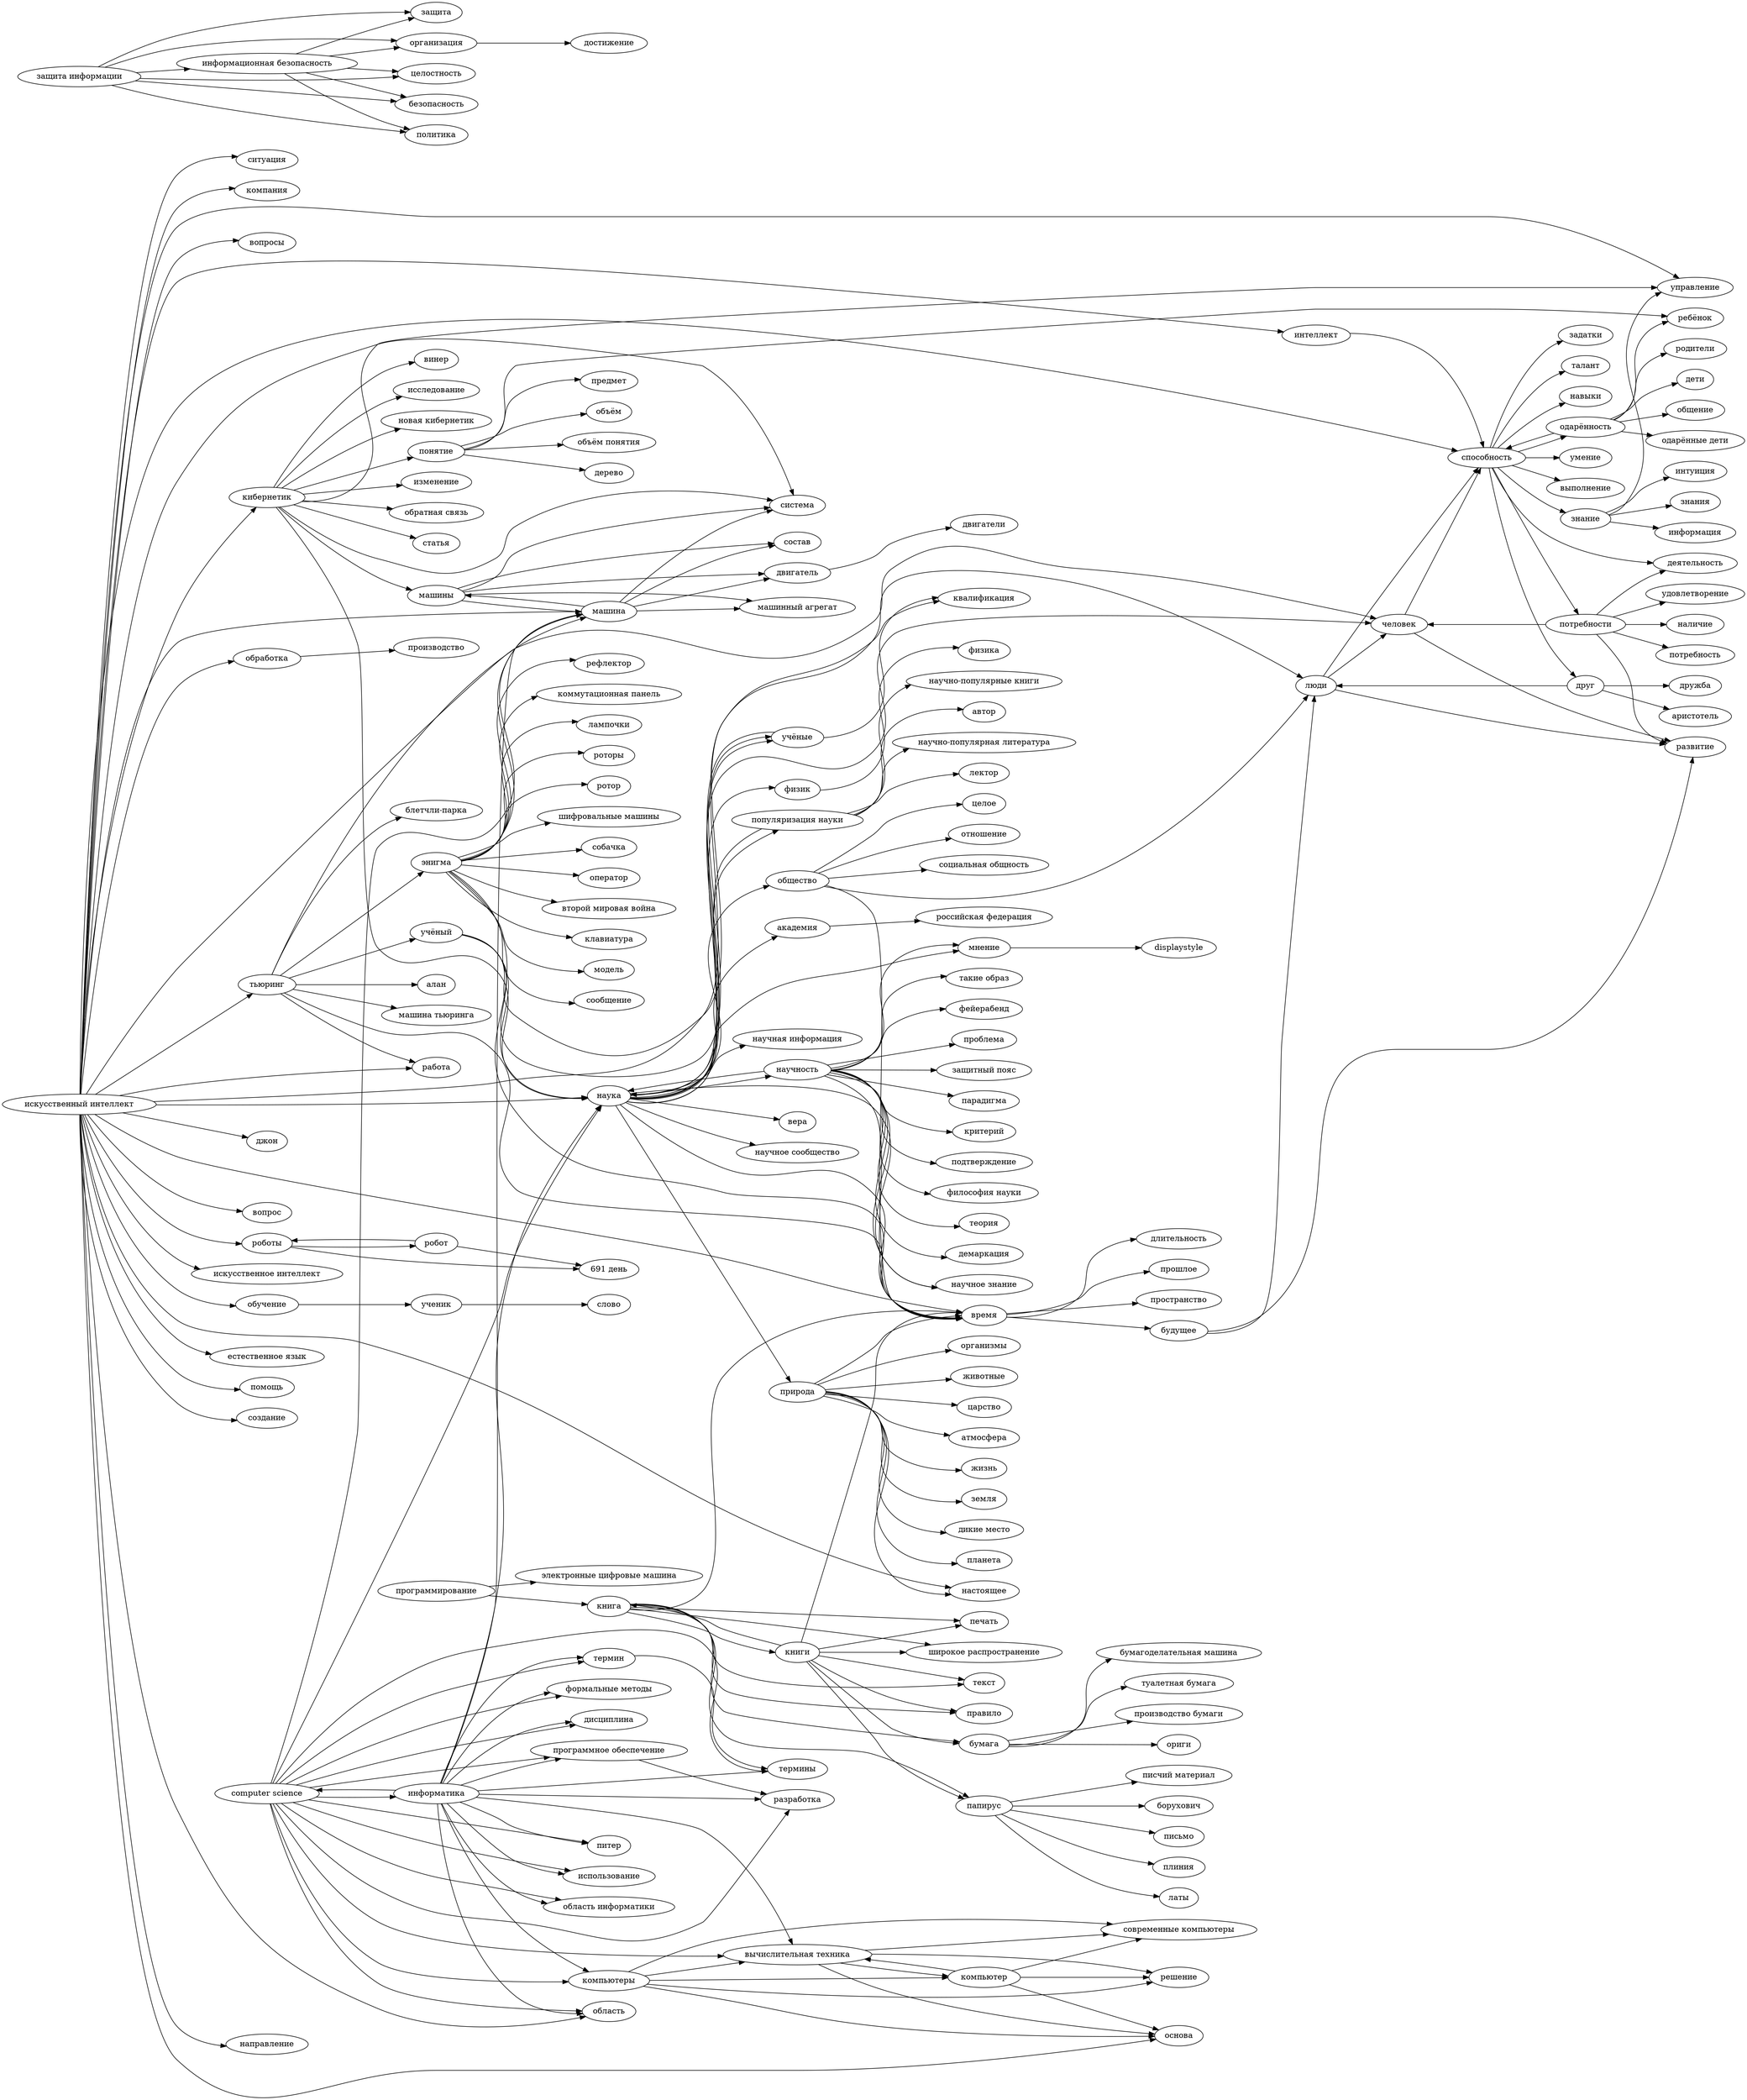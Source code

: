 digraph g {
	rankdir=LR;
	"кибернетик" -> "управление"
	"computer science" -> "термины"
	"люди" -> "развитие"
	"общество" -> "социальная общность"
	"машина" -> "машинный агрегат"
	"бумага" -> "ориги"
	"время" -> "пространство"
	"время" -> "длительность"
	"человек" -> "развитие"
	"защита информации" -> "защита"
	"машина" -> "машины"
	"искусственный интеллект" -> "основа"
	"вычислительная техника" -> "современные компьютеры"
	"научность" -> "подтверждение"
	"способность" -> "потребности"
	"популяризация науки" -> "наука"
	"академия" -> "российская федерация"
	"наука" -> "мнение"
	"научность" -> "философия науки"
	"наука" -> "общество"
	"защита информации" -> "организация"
	"книга" -> "печать"
	"время" -> "прошлое"
	"знание" -> "интуиция"
	"обработка" -> "производство"
	"будущее" -> "люди"
	"кибернетик" -> "машины"
	"computer science" -> "использование"
	"книги" -> "широкое распространение"
	"наука" -> "научность"
	"тьюринг" -> "машина"
	"программирование" -> "электронные цифровые машина"
	"computer science" -> "разработка"
	"искусственный интеллект" -> "джон"
	"машина" -> "состав"
	"роботы" -> "691 день"
	"искусственный интеллект" -> "вопрос"
	"понятие" -> "объём"
	"тьюринг" -> "алан"
	"computer science" -> "термин"
	"искусственный интеллект" -> "область"
	"книга" -> "текст"
	"популяризация науки" -> "лектор"
	"будущее" -> "развитие"
	"компьютер" -> "современные компьютеры"
	"друг" -> "аристотель"
	"папирус" -> "писчий материал"
	"книга" -> "время"
	"друг" -> "люди"
	"двигатель" -> "двигатели"
	"научность" -> "теория"
	"искусственный интеллект" -> "время"
	"computer science" -> "область"
	"искусственный интеллект" -> "искусственное интеллект"
	"одарённость" -> "одарённые дети"
	"книги" -> "печать"
	"искусственный интеллект" -> "работа"
	"информатика" -> "область"
	"мнение" -> "displaystyle"
	"понятие" -> "объём понятия"
	"кибернетик" -> "изменение"
	"информационная безопасность" -> "защита"
	"машина" -> "система"
	"природа" -> "атмосфера"
	"искусственный интеллект" -> "машина"
	"вычислительная техника" -> "компьютер"
	"информатика" -> "наука"
	"информатика" -> "computer science"
	"знание" -> "знания"
	"компьютеры" -> "вычислительная техника"
	"потребности" -> "удовлетворение"
	"наука" -> "популяризация науки"
	"потребности" -> "наличие"
	"энигма" -> "ротор"
	"энигма" -> "шифровальные машины"
	"наука" -> "время"
	"искусственный интеллект" -> "люди"
	"искусственный интеллект" -> "обработка"
	"способность" -> "задатки"
	"программирование" -> "книга"
	"бумага" -> "бумагоделательная машина"
	"вычислительная техника" -> "решение"
	"энигма" -> "собачка"
	"природа" -> "время"
	"тьюринг" -> "учёный"
	"папирус" -> "борухович"
	"искусственный интеллект" -> "естественное язык"
	"компьютеры" -> "современные компьютеры"
	"энигма" -> "оператор"
	"машины" -> "система"
	"наука" -> "учёные"
	"общество" -> "целое"
	"понятие" -> "дерево"
	"искусственный интеллект" -> "помощь"
	"книга" -> "широкое распространение"
	"общество" -> "время"
	"природа" -> "жизнь"
	"книга" -> "правило"
	"защита информации" -> "целостность"
	"искусственный интеллект" -> "создание"
	"книги" -> "правило"
	"энигма" -> "второй мировая война"
	"бумага" -> "туалетная бумага"
	"книги" -> "бумага"
	"друг" -> "дружба"
	"знание" -> "управление"
	"кибернетик" -> "обратная связь"
	"информатика" -> "вычислительная техника"
	"научность" -> "мнение"
	"наука" -> "научное знание"
	"информатика" -> "область информатики"
	"способность" -> "талант"
	"информатика" -> "машина"
	"computer science" -> "вычислительная техника"
	"защита информации" -> "безопасность"
	"computer science" -> "формальные методы"
	"искусственный интеллект" -> "система"
	"книга" -> "папирус"
	"тьюринг" -> "работа"
	"наука" -> "физик"
	"интеллект" -> "способность"
	"computer science" -> "машина"
	"наука" -> "научное сообщество"
	"одарённость" -> "ребёнок"
	"энигма" -> "клавиатура"
	"природа" -> "земля"
	"искусственный интеллект" -> "наука"
	"информатика" -> "компьютеры"
	"наука" -> "научная информация"
	"вычислительная техника" -> "основа"
	"обучение" -> "ученик"
	"защита информации" -> "политика"
	"computer science" -> "компьютеры"
	"информатика" -> "использование"
	"люди" -> "способность"
	"энигма" -> "модель"
	"искусственный интеллект" -> "управление"
	"способность" -> "навыки"
	"энигма" -> "сообщение"
	"папирус" -> "письмо"
	"время" -> "будущее"
	"энигма" -> "рефлектор"
	"папирус" -> "плиния"
	"искусственный интеллект" -> "тьюринг"
	"книги" -> "текст"
	"компьютер" -> "решение"
	"научность" -> "демаркация"
	"информатика" -> "разработка"
	"ученик" -> "слово"
	"искусственный интеллект" -> "направление"
	"computer science" -> "область информатики"
	"одарённость" -> "родители"
	"научность" -> "научное знание"
	"научность" -> "такие образ"
	"учёные" -> "наука"
	"тьюринг" -> "энигма"
	"информатика" -> "дисциплина"
	"наука" -> "академия"
	"популяризация науки" -> "научно-популярные книги"
	"общество" -> "отношение"
	"кибернетик" -> "статья"
	"учёный" -> "квалификация"
	"кибернетик" -> "наука"
	"научность" -> "фейерабенд"
	"книги" -> "книга"
	"популяризация науки" -> "автор"
	"робот" -> "роботы"
	"искусственный интеллект" -> "ситуация"
	"информационная безопасность" -> "безопасность"
	"общество" -> "люди"
	"кибернетик" -> "винер"
	"учёный" -> "учёные"
	"компьютер" -> "вычислительная техника"
	"потребности" -> "развитие"
	"природа" -> "дикие место"
	"наука" -> "природа"
	"кибернетик" -> "понятие"
	"потребности" -> "деятельность"
	"физик" -> "физика"
	"учёные" -> "квалификация"
	"энигма" -> "время"
	"книги" -> "время"
	"природа" -> "планета"
	"машины" -> "машинный агрегат"
	"потребности" -> "потребность"
	"научность" -> "проблема"
	"потребности" -> "человек"
	"искусственный интеллект" -> "способность"
	"энигма" -> "машина"
	"искусственный интеллект" -> "роботы"
	"информационная безопасность" -> "политика"
	"энигма" -> "коммутационная панель"
	"энигма" -> "лампочки"
	"книга" -> "бумага"
	"наука" -> "вера"
	"человек" -> "способность"
	"тьюринг" -> "машина тьюринга"
	"искусственный интеллект" -> "интеллект"
	"информационная безопасность" -> "целостность"
	"наука" -> "человек"
	"термин" -> "термины"
	"кибернетик" -> "исследование"
	"computer science" -> "информатика"
	"понятие" -> "ребёнок"
	"учёный" -> "наука"
	"искусственный интеллект" -> "человек"
	"компьютеры" -> "решение"
	"компьютеры" -> "компьютер"
	"энигма" -> "роторы"
	"способность" -> "умение"
	"природа" -> "организмы"
	"информатика" -> "термины"
	"способность" -> "одарённость"
	"информатика" -> "термин"
	"способность" -> "знание"
	"искусственный интеллект" -> "обучение"
	"робот" -> "691 день"
	"защита информации" -> "информационная безопасность"
	"научность" -> "защитный пояс"
	"машины" -> "двигатель"
	"научность" -> "наука"
	"computer science" -> "наука"
	"организация" -> "достижение"
	"научность" -> "парадигма"
	"искусственный интеллект" -> "компания"
	"способность" -> "деятельность"
	"computer science" -> "программное обеспечение"
	"машины" -> "машина"
	"одарённость" -> "способность"
	"тьюринг" -> "блетчли-парка"
	"машина" -> "двигатель"
	"понятие" -> "предмет"
	"кибернетик" -> "система"
	"природа" -> "животные"
	"искусственный интеллект" -> "кибернетик"
	"информатика" -> "программное обеспечение"
	"одарённость" -> "дети"
	"программное обеспечение" -> "разработка"
	"научность" -> "время"
	"тьюринг" -> "время"
	"компьютер" -> "основа"
	"роботы" -> "робот"
	"computer science" -> "питер"
	"кибернетик" -> "новая кибернетик"
	"бумага" -> "производство бумаги"
	"книга" -> "книги"
	"искусственный интеллект" -> "настоящее"
	"знание" -> "информация"
	"компьютеры" -> "основа"
	"искусственный интеллект" -> "вопросы"
	"информатика" -> "питер"
	"информатика" -> "формальные методы"
	"книги" -> "папирус"
	"одарённость" -> "общение"
	"информационная безопасность" -> "организация"
	"computer science" -> "дисциплина"
	"природа" -> "царство"
	"папирус" -> "латы"
	"машины" -> "состав"
	"люди" -> "человек"
	"способность" -> "друг"
	"природа" -> "настоящее"
	"популяризация науки" -> "научно-популярная литература"
	"способность" -> "выполнение"
	"научность" -> "критерий"
}
